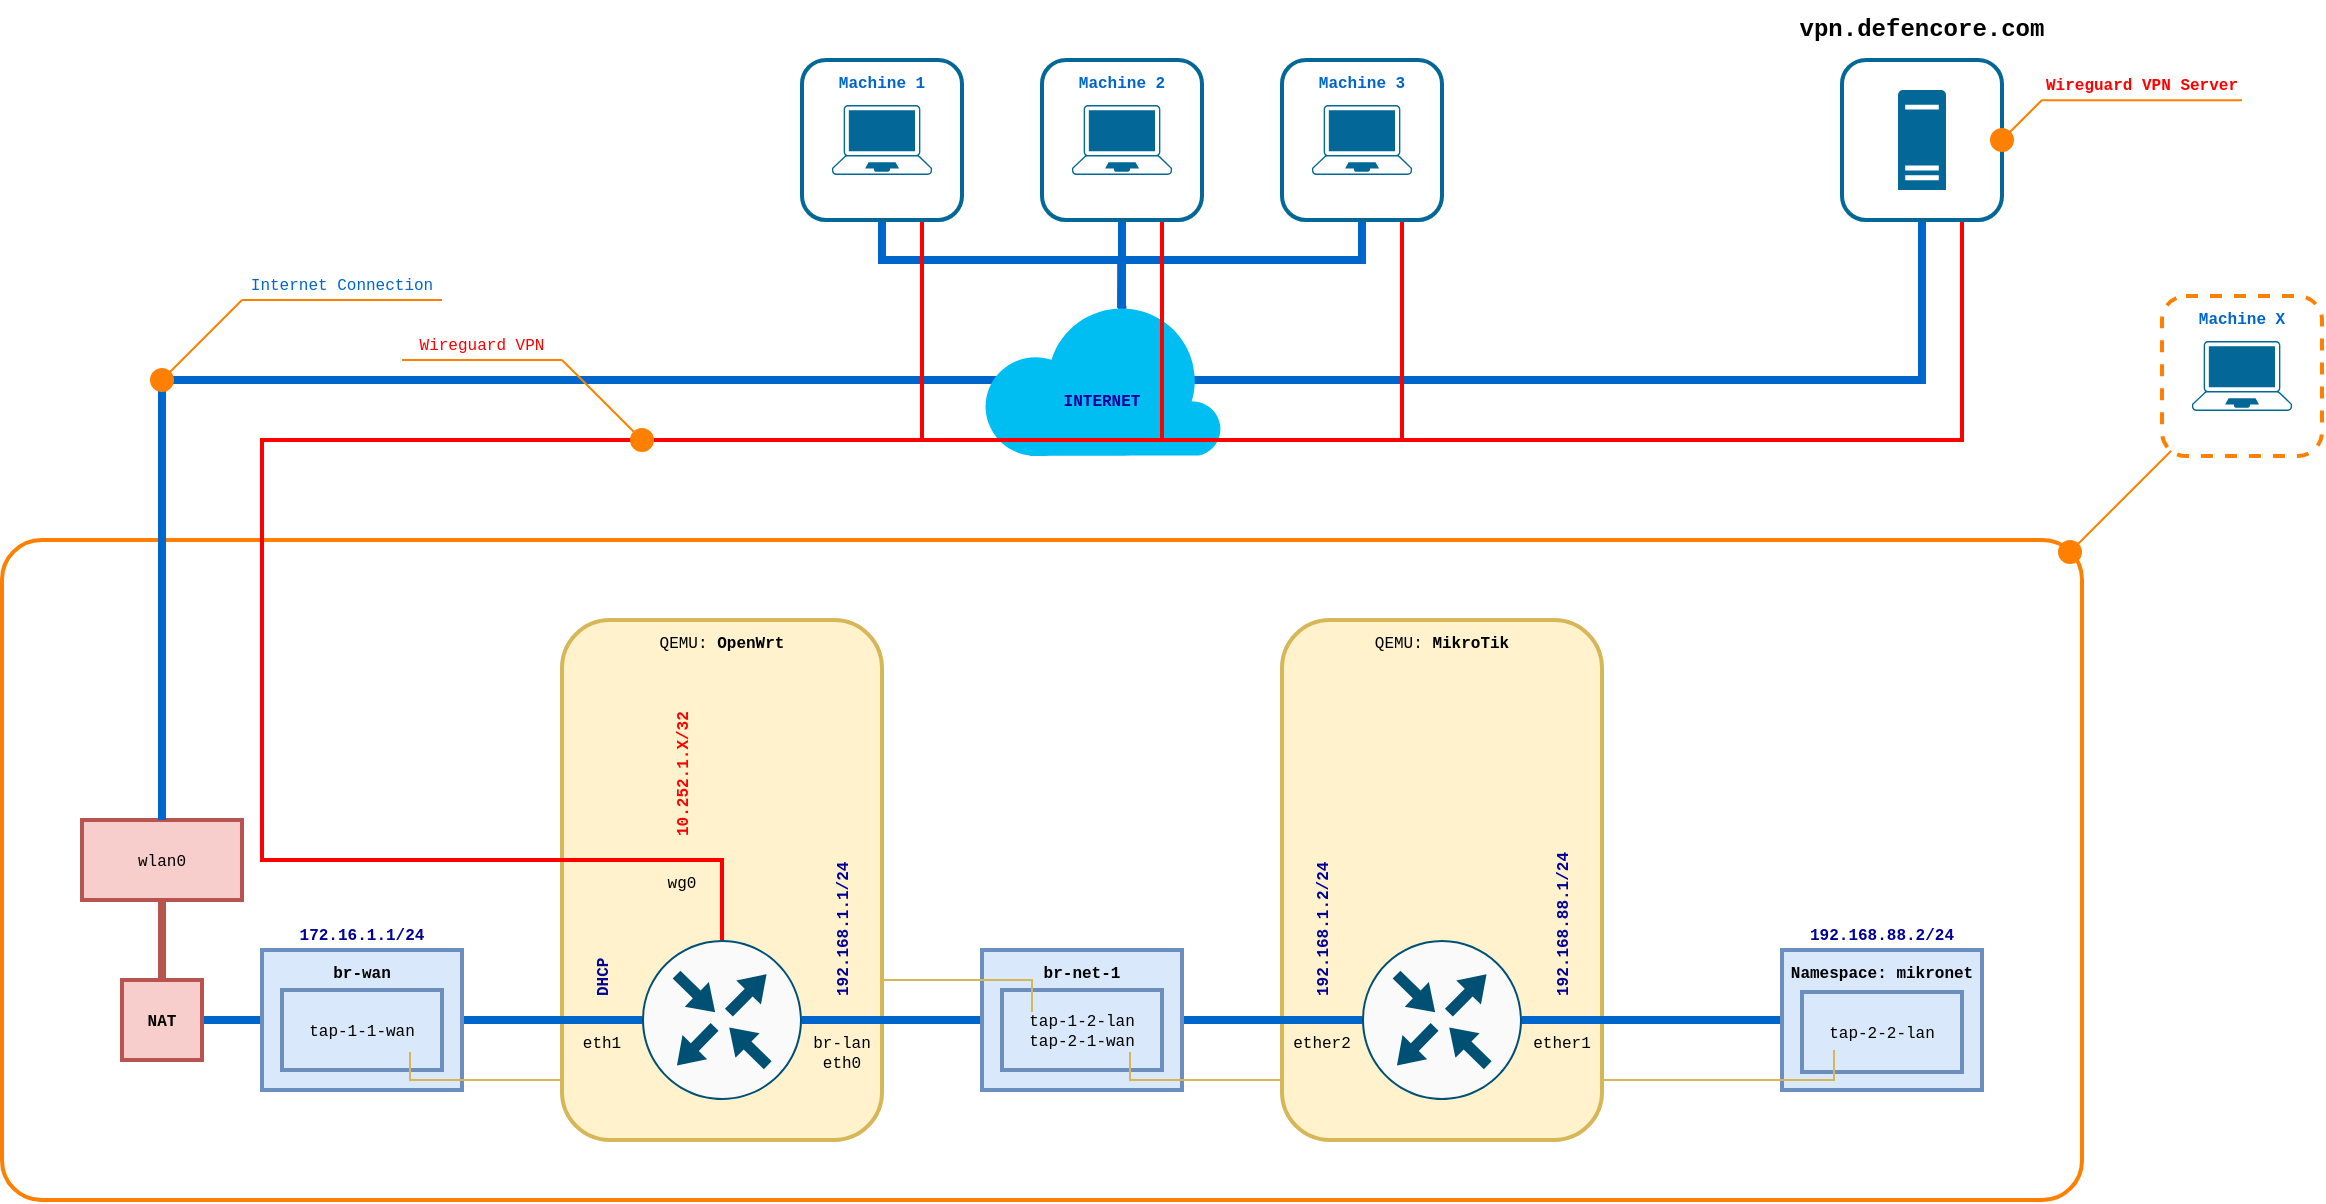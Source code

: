 <mxfile version="19.0.3" type="device"><diagram id="gzLbv_eo9WPwIvIgTyUy" name="lab_qemu_routers_main"><mxGraphModel dx="2684" dy="1980" grid="1" gridSize="10" guides="1" tooltips="1" connect="1" arrows="1" fold="1" page="1" pageScale="1" pageWidth="2339" pageHeight="3300" math="0" shadow="0"><root><mxCell id="0"/><mxCell id="1" parent="0"/><mxCell id="Hs4yPTFis_OiAqk7h5k_-1" style="rounded=0;orthogonalLoop=1;jettySize=auto;html=1;fontFamily=Courier New;fontSize=8;fontColor=#FF0000;endArrow=none;endFill=0;strokeColor=#FF8000;strokeWidth=1;" edge="1" parent="1"><mxGeometry relative="1" as="geometry"><mxPoint x="1794" y="806" as="sourcePoint"/><mxPoint x="1874" y="726" as="targetPoint"/></mxGeometry></mxCell><mxCell id="Hs4yPTFis_OiAqk7h5k_-2" value="" style="rounded=1;whiteSpace=wrap;html=1;fontFamily=Courier New;fontSize=8;fontColor=#000000;strokeColor=#FF8000;strokeWidth=2;fillColor=none;arcSize=6;" vertex="1" parent="1"><mxGeometry x="760" y="800" width="1040" height="330" as="geometry"/></mxCell><mxCell id="Hs4yPTFis_OiAqk7h5k_-3" style="edgeStyle=orthogonalEdgeStyle;rounded=0;orthogonalLoop=1;jettySize=auto;html=1;exitX=0.5;exitY=0;exitDx=0;exitDy=0;fontFamily=Courier New;fontSize=8;fontColor=#000099;endArrow=none;endFill=0;strokeColor=#0066CC;strokeWidth=4;entryX=0.5;entryY=1;entryDx=0;entryDy=0;startArrow=none;" edge="1" parent="1" source="Hs4yPTFis_OiAqk7h5k_-62" target="Hs4yPTFis_OiAqk7h5k_-47"><mxGeometry relative="1" as="geometry"><Array as="points"><mxPoint x="840" y="720"/><mxPoint x="1720" y="720"/></Array></mxGeometry></mxCell><mxCell id="Hs4yPTFis_OiAqk7h5k_-4" style="edgeStyle=orthogonalEdgeStyle;rounded=0;orthogonalLoop=1;jettySize=auto;html=1;exitX=0.5;exitY=1;exitDx=0;exitDy=0;entryX=0.585;entryY=0.035;entryDx=0;entryDy=0;entryPerimeter=0;fontFamily=Courier New;fontSize=8;fontColor=#000099;endArrow=none;endFill=0;strokeColor=#0066CC;strokeWidth=4;" edge="1" parent="1" source="Hs4yPTFis_OiAqk7h5k_-13" target="Hs4yPTFis_OiAqk7h5k_-7"><mxGeometry relative="1" as="geometry"><Array as="points"><mxPoint x="1200" y="660"/><mxPoint x="1320" y="660"/><mxPoint x="1320" y="707"/></Array></mxGeometry></mxCell><mxCell id="Hs4yPTFis_OiAqk7h5k_-5" style="edgeStyle=orthogonalEdgeStyle;rounded=0;orthogonalLoop=1;jettySize=auto;html=1;exitX=0.5;exitY=1;exitDx=0;exitDy=0;entryX=0.58;entryY=0.05;entryDx=0;entryDy=0;entryPerimeter=0;fontFamily=Courier New;fontSize=8;fontColor=#000099;endArrow=none;endFill=0;strokeColor=#0066CC;strokeWidth=4;" edge="1" parent="1" source="Hs4yPTFis_OiAqk7h5k_-42" target="Hs4yPTFis_OiAqk7h5k_-7"><mxGeometry relative="1" as="geometry"/></mxCell><mxCell id="Hs4yPTFis_OiAqk7h5k_-6" style="edgeStyle=orthogonalEdgeStyle;rounded=0;orthogonalLoop=1;jettySize=auto;html=1;exitX=0.5;exitY=1;exitDx=0;exitDy=0;entryX=0.58;entryY=0.05;entryDx=0;entryDy=0;entryPerimeter=0;fontFamily=Courier New;fontSize=8;fontColor=#000099;endArrow=none;endFill=0;strokeColor=#0066CC;strokeWidth=4;" edge="1" parent="1" source="Hs4yPTFis_OiAqk7h5k_-44" target="Hs4yPTFis_OiAqk7h5k_-7"><mxGeometry relative="1" as="geometry"><Array as="points"><mxPoint x="1440" y="660"/><mxPoint x="1320" y="660"/></Array></mxGeometry></mxCell><mxCell id="Hs4yPTFis_OiAqk7h5k_-7" value="" style="verticalLabelPosition=bottom;html=1;verticalAlign=top;align=center;strokeColor=none;fillColor=#00BEF2;shape=mxgraph.azure.cloud;fontFamily=Courier New;fontSize=8;" vertex="1" parent="1"><mxGeometry x="1250" y="680" width="120" height="78" as="geometry"/></mxCell><mxCell id="Hs4yPTFis_OiAqk7h5k_-8" style="edgeStyle=orthogonalEdgeStyle;rounded=0;orthogonalLoop=1;jettySize=auto;html=1;exitX=0.75;exitY=1;exitDx=0;exitDy=0;entryX=0.75;entryY=1;entryDx=0;entryDy=0;fontFamily=Courier New;fontSize=8;fontColor=#000099;endArrow=none;endFill=0;strokeColor=#FF0000;strokeWidth=2;" edge="1" parent="1" source="Hs4yPTFis_OiAqk7h5k_-42" target="Hs4yPTFis_OiAqk7h5k_-47"><mxGeometry relative="1" as="geometry"><Array as="points"><mxPoint x="1340" y="750"/><mxPoint x="1740" y="750"/></Array></mxGeometry></mxCell><mxCell id="Hs4yPTFis_OiAqk7h5k_-9" style="edgeStyle=orthogonalEdgeStyle;rounded=0;orthogonalLoop=1;jettySize=auto;html=1;exitX=0.75;exitY=1;exitDx=0;exitDy=0;entryX=0.75;entryY=1;entryDx=0;entryDy=0;fontFamily=Courier New;fontSize=8;fontColor=#000099;endArrow=none;endFill=0;strokeColor=#FF0000;strokeWidth=2;" edge="1" parent="1" source="Hs4yPTFis_OiAqk7h5k_-44" target="Hs4yPTFis_OiAqk7h5k_-47"><mxGeometry relative="1" as="geometry"><Array as="points"><mxPoint x="1460" y="750"/><mxPoint x="1740" y="750"/></Array></mxGeometry></mxCell><mxCell id="Hs4yPTFis_OiAqk7h5k_-10" style="edgeStyle=orthogonalEdgeStyle;rounded=0;orthogonalLoop=1;jettySize=auto;html=1;exitX=0.75;exitY=1;exitDx=0;exitDy=0;fontFamily=Courier New;fontSize=8;fontColor=#000099;endArrow=none;endFill=0;strokeColor=#FF0000;strokeWidth=2;entryX=0.75;entryY=1;entryDx=0;entryDy=0;" edge="1" parent="1" source="Hs4yPTFis_OiAqk7h5k_-13" target="Hs4yPTFis_OiAqk7h5k_-47"><mxGeometry relative="1" as="geometry"><mxPoint x="1680" y="700" as="targetPoint"/><Array as="points"><mxPoint x="1220" y="750"/><mxPoint x="1740" y="750"/></Array></mxGeometry></mxCell><mxCell id="Hs4yPTFis_OiAqk7h5k_-11" value="QEMU: &lt;b&gt;OpenWrt&lt;/b&gt;" style="rounded=1;whiteSpace=wrap;html=1;fontFamily=Courier New;fontSize=8;strokeColor=#d6b656;strokeWidth=2;fillColor=#fff2cc;verticalAlign=top;" vertex="1" parent="1"><mxGeometry x="1040" y="840" width="160" height="260" as="geometry"/></mxCell><mxCell id="Hs4yPTFis_OiAqk7h5k_-12" value="QEMU: &lt;b&gt;MikroTik&lt;/b&gt;" style="rounded=1;whiteSpace=wrap;html=1;fontFamily=Courier New;fontSize=8;strokeColor=#d6b656;strokeWidth=2;fillColor=#fff2cc;verticalAlign=top;" vertex="1" parent="1"><mxGeometry x="1400" y="840" width="160" height="260" as="geometry"/></mxCell><mxCell id="Hs4yPTFis_OiAqk7h5k_-13" value="" style="rounded=1;whiteSpace=wrap;html=1;strokeColor=#036897;strokeWidth=2;" vertex="1" parent="1"><mxGeometry x="1160" y="560" width="80" height="80" as="geometry"/></mxCell><mxCell id="Hs4yPTFis_OiAqk7h5k_-14" value="" style="points=[[0.13,0.02,0],[0.5,0,0],[0.87,0.02,0],[0.885,0.4,0],[0.985,0.985,0],[0.5,1,0],[0.015,0.985,0],[0.115,0.4,0]];verticalLabelPosition=bottom;sketch=0;html=1;verticalAlign=top;aspect=fixed;align=center;pointerEvents=1;shape=mxgraph.cisco19.laptop;fillColor=#036897;strokeColor=none;" vertex="1" parent="1"><mxGeometry x="1175" y="582.5" width="50" height="35" as="geometry"/></mxCell><mxCell id="Hs4yPTFis_OiAqk7h5k_-15" value="vpn.defencore.com" style="text;html=1;strokeColor=none;fillColor=none;align=center;verticalAlign=middle;whiteSpace=wrap;rounded=0;fontFamily=Courier New;fontStyle=1" vertex="1" parent="1"><mxGeometry x="1640" y="530" width="160" height="30" as="geometry"/></mxCell><mxCell id="Hs4yPTFis_OiAqk7h5k_-16" style="edgeStyle=orthogonalEdgeStyle;rounded=0;orthogonalLoop=1;jettySize=auto;html=1;exitX=1;exitY=0.5;exitDx=0;exitDy=0;exitPerimeter=0;fontFamily=Courier New;endArrow=none;endFill=0;strokeWidth=4;strokeColor=#0066CC;" edge="1" parent="1" source="Hs4yPTFis_OiAqk7h5k_-18" target="Hs4yPTFis_OiAqk7h5k_-20"><mxGeometry relative="1" as="geometry"/></mxCell><mxCell id="Hs4yPTFis_OiAqk7h5k_-17" style="edgeStyle=orthogonalEdgeStyle;rounded=0;orthogonalLoop=1;jettySize=auto;html=1;exitX=0.5;exitY=0;exitDx=0;exitDy=0;exitPerimeter=0;entryX=0.75;entryY=1;entryDx=0;entryDy=0;fontFamily=Courier New;fontSize=8;fontColor=#000099;endArrow=none;endFill=0;strokeColor=#FF0000;strokeWidth=2;" edge="1" parent="1" source="Hs4yPTFis_OiAqk7h5k_-18" target="Hs4yPTFis_OiAqk7h5k_-47"><mxGeometry relative="1" as="geometry"><Array as="points"><mxPoint x="1120" y="960"/><mxPoint x="890" y="960"/><mxPoint x="890" y="750"/><mxPoint x="1740" y="750"/></Array></mxGeometry></mxCell><mxCell id="Hs4yPTFis_OiAqk7h5k_-18" value="" style="sketch=0;points=[[0.5,0,0],[1,0.5,0],[0.5,1,0],[0,0.5,0],[0.145,0.145,0],[0.856,0.145,0],[0.855,0.856,0],[0.145,0.855,0]];verticalLabelPosition=bottom;html=1;verticalAlign=top;aspect=fixed;align=center;pointerEvents=1;shape=mxgraph.cisco19.rect;prIcon=router;fillColor=#FAFAFA;strokeColor=#005073;" vertex="1" parent="1"><mxGeometry x="1080" y="1000" width="80" height="80" as="geometry"/></mxCell><mxCell id="Hs4yPTFis_OiAqk7h5k_-19" style="edgeStyle=orthogonalEdgeStyle;rounded=0;orthogonalLoop=1;jettySize=auto;html=1;exitX=1;exitY=0.5;exitDx=0;exitDy=0;exitPerimeter=0;fontFamily=Courier New;fontSize=8;endArrow=none;endFill=0;strokeWidth=4;strokeColor=#0066CC;entryX=0;entryY=0.5;entryDx=0;entryDy=0;" edge="1" parent="1" source="Hs4yPTFis_OiAqk7h5k_-20" target="Hs4yPTFis_OiAqk7h5k_-24"><mxGeometry relative="1" as="geometry"><mxPoint x="1600" y="1039.952" as="targetPoint"/></mxGeometry></mxCell><mxCell id="Hs4yPTFis_OiAqk7h5k_-20" value="" style="sketch=0;points=[[0.5,0,0],[1,0.5,0],[0.5,1,0],[0,0.5,0],[0.145,0.145,0],[0.856,0.145,0],[0.855,0.856,0],[0.145,0.855,0]];verticalLabelPosition=bottom;html=1;verticalAlign=top;aspect=fixed;align=center;pointerEvents=1;shape=mxgraph.cisco19.rect;prIcon=router;fillColor=#FAFAFA;strokeColor=#005073;" vertex="1" parent="1"><mxGeometry x="1440" y="1000" width="80" height="80" as="geometry"/></mxCell><mxCell id="Hs4yPTFis_OiAqk7h5k_-21" value="192.168.1.1/24" style="text;html=1;strokeColor=none;fillColor=none;align=left;verticalAlign=middle;whiteSpace=wrap;rounded=0;fontFamily=Courier New;fontSize=8;rotation=-90;spacingLeft=10;fontColor=#000099;fontStyle=1" vertex="1" parent="1"><mxGeometry x="1140" y="980" width="80" height="40" as="geometry"/></mxCell><mxCell id="Hs4yPTFis_OiAqk7h5k_-22" value="192.168.1.2/24" style="text;html=1;strokeColor=none;fillColor=none;align=left;verticalAlign=middle;whiteSpace=wrap;rounded=0;fontFamily=Courier New;fontSize=8;rotation=-90;spacingLeft=10;fontColor=#000099;fontStyle=1" vertex="1" parent="1"><mxGeometry x="1380" y="980" width="80" height="40" as="geometry"/></mxCell><mxCell id="Hs4yPTFis_OiAqk7h5k_-23" value="192.168.88.1/24" style="text;html=1;strokeColor=none;fillColor=none;align=left;verticalAlign=middle;whiteSpace=wrap;rounded=0;fontFamily=Courier New;fontSize=8;rotation=-90;spacingLeft=10;fontColor=#000099;fontStyle=1" vertex="1" parent="1"><mxGeometry x="1500" y="980" width="80" height="40" as="geometry"/></mxCell><mxCell id="Hs4yPTFis_OiAqk7h5k_-24" value="Namespace: mikronet" style="rounded=0;whiteSpace=wrap;html=1;fontFamily=Courier New;fontSize=8;strokeColor=#6c8ebf;strokeWidth=2;fillColor=#dae8fc;verticalAlign=top;fontStyle=1" vertex="1" parent="1"><mxGeometry x="1650" y="1005" width="100" height="70" as="geometry"/></mxCell><mxCell id="Hs4yPTFis_OiAqk7h5k_-25" value="ether1" style="text;html=1;strokeColor=none;fillColor=none;align=center;verticalAlign=top;whiteSpace=wrap;rounded=0;fontFamily=Courier New;fontSize=8;" vertex="1" parent="1"><mxGeometry x="1520" y="1040" width="40" height="40" as="geometry"/></mxCell><mxCell id="Hs4yPTFis_OiAqk7h5k_-26" value="ether2" style="text;html=1;strokeColor=none;fillColor=none;align=center;verticalAlign=top;whiteSpace=wrap;rounded=0;fontFamily=Courier New;fontSize=8;" vertex="1" parent="1"><mxGeometry x="1400" y="1040" width="40" height="40" as="geometry"/></mxCell><mxCell id="Hs4yPTFis_OiAqk7h5k_-27" value="eth1" style="text;html=1;strokeColor=none;fillColor=none;align=center;verticalAlign=top;whiteSpace=wrap;rounded=0;fontFamily=Courier New;fontSize=8;" vertex="1" parent="1"><mxGeometry x="1040" y="1040" width="40" height="40" as="geometry"/></mxCell><mxCell id="Hs4yPTFis_OiAqk7h5k_-28" value="br-lan&lt;br&gt;eth0" style="text;html=1;strokeColor=none;fillColor=none;align=center;verticalAlign=top;whiteSpace=wrap;rounded=0;fontFamily=Courier New;fontSize=8;" vertex="1" parent="1"><mxGeometry x="1160" y="1040" width="40" height="40" as="geometry"/></mxCell><mxCell id="Hs4yPTFis_OiAqk7h5k_-29" style="edgeStyle=orthogonalEdgeStyle;rounded=0;orthogonalLoop=1;jettySize=auto;html=1;exitX=0;exitY=1;exitDx=0;exitDy=0;entryX=1;entryY=0.5;entryDx=0;entryDy=0;fontFamily=Courier New;fontSize=8;fontColor=#000099;endArrow=none;endFill=0;strokeColor=#0066CC;strokeWidth=4;" edge="1" parent="1" source="Hs4yPTFis_OiAqk7h5k_-30" target="Hs4yPTFis_OiAqk7h5k_-35"><mxGeometry relative="1" as="geometry"><Array as="points"><mxPoint x="1050" y="1040"/><mxPoint x="1050" y="1040"/></Array></mxGeometry></mxCell><mxCell id="Hs4yPTFis_OiAqk7h5k_-30" value="DHCP" style="text;html=1;strokeColor=none;fillColor=none;align=left;verticalAlign=middle;whiteSpace=wrap;rounded=0;fontFamily=Courier New;fontSize=8;rotation=-90;spacingLeft=10;fontColor=#000099;fontStyle=1" vertex="1" parent="1"><mxGeometry x="1020" y="980" width="80" height="40" as="geometry"/></mxCell><mxCell id="Hs4yPTFis_OiAqk7h5k_-31" value="br-net-1" style="rounded=0;whiteSpace=wrap;html=1;fontFamily=Courier New;fontSize=8;strokeColor=#6c8ebf;strokeWidth=2;fillColor=#dae8fc;verticalAlign=top;fontStyle=1" vertex="1" parent="1"><mxGeometry x="1250" y="1005" width="100" height="70" as="geometry"/></mxCell><mxCell id="Hs4yPTFis_OiAqk7h5k_-32" value="tap-1-2-lan&lt;br&gt;tap-2-1-wan" style="rounded=0;whiteSpace=wrap;html=1;fontFamily=Courier New;fontSize=8;strokeColor=#6c8ebf;strokeWidth=2;fillColor=#dae8fc;" vertex="1" parent="1"><mxGeometry x="1260" y="1025" width="80" height="40" as="geometry"/></mxCell><mxCell id="Hs4yPTFis_OiAqk7h5k_-33" value="tap-2-2-lan" style="rounded=0;whiteSpace=wrap;html=1;fontFamily=Courier New;fontSize=8;strokeColor=#6c8ebf;strokeWidth=2;fillColor=#dae8fc;" vertex="1" parent="1"><mxGeometry x="1660" y="1026" width="80" height="40" as="geometry"/></mxCell><mxCell id="Hs4yPTFis_OiAqk7h5k_-34" style="edgeStyle=orthogonalEdgeStyle;rounded=0;orthogonalLoop=1;jettySize=auto;html=1;exitX=0;exitY=0.5;exitDx=0;exitDy=0;entryX=1;entryY=0.5;entryDx=0;entryDy=0;fontFamily=Courier New;fontSize=8;fontColor=#000099;endArrow=none;endFill=0;strokeColor=#0066CC;strokeWidth=4;" edge="1" parent="1" source="Hs4yPTFis_OiAqk7h5k_-35" target="Hs4yPTFis_OiAqk7h5k_-41"><mxGeometry relative="1" as="geometry"/></mxCell><mxCell id="Hs4yPTFis_OiAqk7h5k_-35" value="br-wan" style="rounded=0;whiteSpace=wrap;html=1;fontFamily=Courier New;fontSize=8;strokeColor=#6c8ebf;strokeWidth=2;fillColor=#dae8fc;verticalAlign=top;fontStyle=1" vertex="1" parent="1"><mxGeometry x="890" y="1005" width="100" height="70" as="geometry"/></mxCell><mxCell id="Hs4yPTFis_OiAqk7h5k_-36" value="tap-1-1-wan" style="rounded=0;whiteSpace=wrap;html=1;fontFamily=Courier New;fontSize=8;strokeColor=#6c8ebf;strokeWidth=2;fillColor=#dae8fc;" vertex="1" parent="1"><mxGeometry x="900" y="1025" width="80" height="40" as="geometry"/></mxCell><mxCell id="Hs4yPTFis_OiAqk7h5k_-37" value="172.16.1.1/24" style="text;html=1;strokeColor=none;fillColor=none;align=center;verticalAlign=bottom;whiteSpace=wrap;rounded=0;fontFamily=Courier New;fontSize=8;rotation=0;spacingLeft=0;fontColor=#000099;fontStyle=1" vertex="1" parent="1"><mxGeometry x="890" y="980" width="100" height="25" as="geometry"/></mxCell><mxCell id="Hs4yPTFis_OiAqk7h5k_-38" value="192.168.88.2/24" style="text;html=1;strokeColor=none;fillColor=none;align=center;verticalAlign=bottom;whiteSpace=wrap;rounded=0;fontFamily=Courier New;fontSize=8;rotation=0;spacingLeft=0;fontColor=#000099;fontStyle=1" vertex="1" parent="1"><mxGeometry x="1640" y="980" width="120" height="25" as="geometry"/></mxCell><mxCell id="Hs4yPTFis_OiAqk7h5k_-39" value="wlan0" style="rounded=0;whiteSpace=wrap;html=1;fontFamily=Courier New;fontSize=8;strokeColor=#b85450;strokeWidth=2;fillColor=#f8cecc;" vertex="1" parent="1"><mxGeometry x="800" y="940" width="80" height="40" as="geometry"/></mxCell><mxCell id="Hs4yPTFis_OiAqk7h5k_-40" style="edgeStyle=orthogonalEdgeStyle;rounded=0;orthogonalLoop=1;jettySize=auto;html=1;exitX=0.5;exitY=0;exitDx=0;exitDy=0;entryX=0.5;entryY=1;entryDx=0;entryDy=0;fontFamily=Courier New;fontSize=8;fontColor=#000099;endArrow=none;endFill=0;strokeColor=#b85450;strokeWidth=4;fillColor=#f8cecc;" edge="1" parent="1" source="Hs4yPTFis_OiAqk7h5k_-41" target="Hs4yPTFis_OiAqk7h5k_-39"><mxGeometry relative="1" as="geometry"/></mxCell><mxCell id="Hs4yPTFis_OiAqk7h5k_-41" value="NAT" style="whiteSpace=wrap;html=1;aspect=fixed;fontFamily=Courier New;fontSize=8;strokeColor=#b85450;strokeWidth=2;fillColor=#f8cecc;fontStyle=1" vertex="1" parent="1"><mxGeometry x="820" y="1020" width="40" height="40" as="geometry"/></mxCell><mxCell id="Hs4yPTFis_OiAqk7h5k_-42" value="" style="rounded=1;whiteSpace=wrap;html=1;strokeColor=#036897;strokeWidth=2;" vertex="1" parent="1"><mxGeometry x="1280" y="560" width="80" height="80" as="geometry"/></mxCell><mxCell id="Hs4yPTFis_OiAqk7h5k_-43" value="" style="points=[[0.13,0.02,0],[0.5,0,0],[0.87,0.02,0],[0.885,0.4,0],[0.985,0.985,0],[0.5,1,0],[0.015,0.985,0],[0.115,0.4,0]];verticalLabelPosition=bottom;sketch=0;html=1;verticalAlign=top;aspect=fixed;align=center;pointerEvents=1;shape=mxgraph.cisco19.laptop;fillColor=#036897;strokeColor=none;" vertex="1" parent="1"><mxGeometry x="1295" y="582.5" width="50" height="35" as="geometry"/></mxCell><mxCell id="Hs4yPTFis_OiAqk7h5k_-44" value="" style="rounded=1;whiteSpace=wrap;html=1;strokeColor=#036897;strokeWidth=2;" vertex="1" parent="1"><mxGeometry x="1400" y="560" width="80" height="80" as="geometry"/></mxCell><mxCell id="Hs4yPTFis_OiAqk7h5k_-45" value="" style="points=[[0.13,0.02,0],[0.5,0,0],[0.87,0.02,0],[0.885,0.4,0],[0.985,0.985,0],[0.5,1,0],[0.015,0.985,0],[0.115,0.4,0]];verticalLabelPosition=bottom;sketch=0;html=1;verticalAlign=top;aspect=fixed;align=center;pointerEvents=1;shape=mxgraph.cisco19.laptop;fillColor=#036897;strokeColor=none;" vertex="1" parent="1"><mxGeometry x="1415" y="582.5" width="50" height="35" as="geometry"/></mxCell><mxCell id="Hs4yPTFis_OiAqk7h5k_-46" value="INTERNET" style="text;html=1;strokeColor=none;fillColor=none;align=center;verticalAlign=middle;whiteSpace=wrap;rounded=0;dashed=1;fontFamily=Courier New;fontSize=8;fontColor=#000099;fontStyle=1" vertex="1" parent="1"><mxGeometry x="1280" y="715" width="60" height="30" as="geometry"/></mxCell><mxCell id="Hs4yPTFis_OiAqk7h5k_-47" value="" style="rounded=1;whiteSpace=wrap;html=1;strokeColor=#036897;strokeWidth=2;" vertex="1" parent="1"><mxGeometry x="1680" y="560" width="80" height="80" as="geometry"/></mxCell><mxCell id="Hs4yPTFis_OiAqk7h5k_-48" value="" style="sketch=0;aspect=fixed;pointerEvents=1;shadow=0;dashed=0;html=1;strokeColor=none;labelPosition=center;verticalLabelPosition=bottom;verticalAlign=top;align=center;fillColor=#036897;shape=mxgraph.mscae.enterprise.server_generic" vertex="1" parent="1"><mxGeometry x="1708" y="575" width="24" height="50" as="geometry"/></mxCell><mxCell id="Hs4yPTFis_OiAqk7h5k_-49" value="" style="endArrow=none;html=1;rounded=0;fontFamily=Courier New;fontSize=8;fontColor=#000099;strokeColor=#FF8000;strokeWidth=1;" edge="1" parent="1"><mxGeometry width="50" height="50" relative="1" as="geometry"><mxPoint x="840" y="720" as="sourcePoint"/><mxPoint x="880" y="680" as="targetPoint"/></mxGeometry></mxCell><mxCell id="Hs4yPTFis_OiAqk7h5k_-50" value="" style="endArrow=none;html=1;rounded=0;fontFamily=Courier New;fontSize=8;fontColor=#000099;strokeColor=#FF8000;strokeWidth=1;" edge="1" parent="1"><mxGeometry width="50" height="50" relative="1" as="geometry"><mxPoint x="880" y="680" as="sourcePoint"/><mxPoint x="980" y="680" as="targetPoint"/></mxGeometry></mxCell><mxCell id="Hs4yPTFis_OiAqk7h5k_-51" value="Internet Connection" style="text;html=1;strokeColor=none;fillColor=none;align=center;verticalAlign=bottom;whiteSpace=wrap;rounded=0;fontFamily=Courier New;fontSize=8;fontColor=#0066CC;" vertex="1" parent="1"><mxGeometry x="880" y="650" width="100" height="30" as="geometry"/></mxCell><mxCell id="Hs4yPTFis_OiAqk7h5k_-52" value="10.252.1.X/32" style="text;html=1;strokeColor=none;fillColor=none;align=left;verticalAlign=middle;whiteSpace=wrap;rounded=0;fontFamily=Courier New;fontSize=8;rotation=-90;spacingLeft=10;fontColor=#FF0000;fontStyle=1" vertex="1" parent="1"><mxGeometry x="1060" y="900" width="80" height="40" as="geometry"/></mxCell><mxCell id="Hs4yPTFis_OiAqk7h5k_-53" value="wg0" style="text;html=1;strokeColor=none;fillColor=none;align=center;verticalAlign=top;whiteSpace=wrap;rounded=0;fontFamily=Courier New;fontSize=8;" vertex="1" parent="1"><mxGeometry x="1080" y="960" width="40" height="40" as="geometry"/></mxCell><mxCell id="Hs4yPTFis_OiAqk7h5k_-54" value="" style="rounded=1;whiteSpace=wrap;html=1;strokeColor=#FF8000;strokeWidth=2;dashed=1;" vertex="1" parent="1"><mxGeometry x="1840" y="678" width="80" height="80" as="geometry"/></mxCell><mxCell id="Hs4yPTFis_OiAqk7h5k_-55" value="" style="points=[[0.13,0.02,0],[0.5,0,0],[0.87,0.02,0],[0.885,0.4,0],[0.985,0.985,0],[0.5,1,0],[0.015,0.985,0],[0.115,0.4,0]];verticalLabelPosition=bottom;sketch=0;html=1;verticalAlign=top;aspect=fixed;align=center;pointerEvents=1;shape=mxgraph.cisco19.laptop;fillColor=#036897;strokeColor=none;" vertex="1" parent="1"><mxGeometry x="1855" y="700.5" width="50" height="35" as="geometry"/></mxCell><mxCell id="Hs4yPTFis_OiAqk7h5k_-56" value="" style="ellipse;whiteSpace=wrap;html=1;aspect=fixed;rounded=1;fontFamily=Courier New;fontSize=8;strokeColor=#FF8000;strokeWidth=2;fillColor=#FF8000;" vertex="1" parent="1"><mxGeometry x="1789" y="801" width="10" height="10" as="geometry"/></mxCell><mxCell id="Hs4yPTFis_OiAqk7h5k_-57" value="" style="endArrow=none;html=1;rounded=0;fontFamily=Courier New;fontSize=8;fontColor=#000099;strokeColor=#FF8000;strokeWidth=1;" edge="1" parent="1"><mxGeometry width="50" height="50" relative="1" as="geometry"><mxPoint x="1040" y="710" as="sourcePoint"/><mxPoint x="1080" y="750" as="targetPoint"/></mxGeometry></mxCell><mxCell id="Hs4yPTFis_OiAqk7h5k_-58" value="" style="ellipse;whiteSpace=wrap;html=1;aspect=fixed;rounded=1;fontFamily=Courier New;fontSize=8;strokeColor=#FF8000;strokeWidth=2;fillColor=#FF8000;" vertex="1" parent="1"><mxGeometry x="1075" y="745" width="10" height="10" as="geometry"/></mxCell><mxCell id="Hs4yPTFis_OiAqk7h5k_-59" value="" style="endArrow=none;html=1;rounded=0;fontFamily=Courier New;fontSize=8;fontColor=#000099;strokeColor=#FF8000;strokeWidth=1;" edge="1" parent="1"><mxGeometry width="50" height="50" relative="1" as="geometry"><mxPoint x="960" y="710" as="sourcePoint"/><mxPoint x="1040" y="710" as="targetPoint"/></mxGeometry></mxCell><mxCell id="Hs4yPTFis_OiAqk7h5k_-60" value="Wireguard VPN" style="text;html=1;strokeColor=none;fillColor=none;align=center;verticalAlign=bottom;whiteSpace=wrap;rounded=0;fontFamily=Courier New;fontSize=8;fontColor=#FF0000;" vertex="1" parent="1"><mxGeometry x="960" y="680" width="80" height="30" as="geometry"/></mxCell><mxCell id="Hs4yPTFis_OiAqk7h5k_-61" value="" style="edgeStyle=orthogonalEdgeStyle;rounded=0;orthogonalLoop=1;jettySize=auto;html=1;exitX=0.5;exitY=0;exitDx=0;exitDy=0;fontFamily=Courier New;fontSize=8;fontColor=#000099;endArrow=none;endFill=0;strokeColor=#0066CC;strokeWidth=4;entryX=0.5;entryY=1;entryDx=0;entryDy=0;" edge="1" parent="1" source="Hs4yPTFis_OiAqk7h5k_-39" target="Hs4yPTFis_OiAqk7h5k_-62"><mxGeometry relative="1" as="geometry"><mxPoint x="840" y="920" as="sourcePoint"/><mxPoint x="1720" y="640" as="targetPoint"/><Array as="points"/></mxGeometry></mxCell><mxCell id="Hs4yPTFis_OiAqk7h5k_-62" value="" style="ellipse;whiteSpace=wrap;html=1;aspect=fixed;rounded=1;fontFamily=Courier New;fontSize=8;strokeColor=#FF8000;strokeWidth=2;fillColor=#FF8000;" vertex="1" parent="1"><mxGeometry x="835" y="715" width="10" height="10" as="geometry"/></mxCell><mxCell id="Hs4yPTFis_OiAqk7h5k_-63" value="Wireguard VPN Server" style="text;html=1;strokeColor=none;fillColor=none;align=center;verticalAlign=bottom;whiteSpace=wrap;rounded=0;fontFamily=Courier New;fontSize=8;fontColor=#FF0000;fontStyle=1" vertex="1" parent="1"><mxGeometry x="1780" y="560" width="100" height="20" as="geometry"/></mxCell><mxCell id="Hs4yPTFis_OiAqk7h5k_-64" value="Machine 1" style="text;html=1;strokeColor=none;fillColor=none;align=center;verticalAlign=top;whiteSpace=wrap;rounded=0;fontFamily=Courier New;fontSize=8;fontColor=#0066CC;fontStyle=1" vertex="1" parent="1"><mxGeometry x="1160" y="560" width="80" height="30" as="geometry"/></mxCell><mxCell id="Hs4yPTFis_OiAqk7h5k_-65" value="Machine 2" style="text;html=1;strokeColor=none;fillColor=none;align=center;verticalAlign=top;whiteSpace=wrap;rounded=0;fontFamily=Courier New;fontSize=8;fontColor=#0066CC;fontStyle=1" vertex="1" parent="1"><mxGeometry x="1280" y="560" width="80" height="30" as="geometry"/></mxCell><mxCell id="Hs4yPTFis_OiAqk7h5k_-66" value="Machine 3" style="text;html=1;strokeColor=none;fillColor=none;align=center;verticalAlign=top;whiteSpace=wrap;rounded=0;fontFamily=Courier New;fontSize=8;fontColor=#0066CC;fontStyle=1" vertex="1" parent="1"><mxGeometry x="1400" y="560" width="80" height="30" as="geometry"/></mxCell><mxCell id="Hs4yPTFis_OiAqk7h5k_-67" value="Machine X" style="text;html=1;strokeColor=none;fillColor=none;align=center;verticalAlign=top;whiteSpace=wrap;rounded=0;fontFamily=Courier New;fontSize=8;fontColor=#0066CC;fontStyle=1" vertex="1" parent="1"><mxGeometry x="1840" y="678" width="80" height="30" as="geometry"/></mxCell><mxCell id="Hs4yPTFis_OiAqk7h5k_-68" value="" style="endArrow=none;html=1;rounded=0;fontFamily=Courier New;fontSize=8;fontColor=#000099;strokeColor=#FF8000;strokeWidth=1;" edge="1" parent="1"><mxGeometry width="50" height="50" relative="1" as="geometry"><mxPoint x="1760" y="600" as="sourcePoint"/><mxPoint x="1780" y="580" as="targetPoint"/></mxGeometry></mxCell><mxCell id="Hs4yPTFis_OiAqk7h5k_-69" value="" style="endArrow=none;html=1;rounded=0;fontFamily=Courier New;fontSize=8;fontColor=#000099;strokeColor=#FF8000;strokeWidth=1;" edge="1" parent="1"><mxGeometry width="50" height="50" relative="1" as="geometry"><mxPoint x="1780" y="580.08" as="sourcePoint"/><mxPoint x="1880" y="580.08" as="targetPoint"/></mxGeometry></mxCell><mxCell id="Hs4yPTFis_OiAqk7h5k_-70" value="" style="ellipse;whiteSpace=wrap;html=1;aspect=fixed;rounded=1;fontFamily=Courier New;fontSize=8;strokeColor=#FF8000;strokeWidth=2;fillColor=#FF8000;" vertex="1" parent="1"><mxGeometry x="1755" y="595" width="10" height="10" as="geometry"/></mxCell><mxCell id="Hs4yPTFis_OiAqk7h5k_-71" value="" style="endArrow=none;html=1;rounded=0;fontFamily=Courier New;fontSize=8;fontColor=#000000;strokeColor=#d6b656;strokeWidth=1;endSize=1;entryX=0;entryY=0.75;entryDx=0;entryDy=0;fillColor=#fff2cc;endFill=0;" edge="1" parent="1" target="Hs4yPTFis_OiAqk7h5k_-26"><mxGeometry width="50" height="50" relative="1" as="geometry"><mxPoint x="1324.0" y="1056" as="sourcePoint"/><mxPoint x="1360" y="1070" as="targetPoint"/><Array as="points"><mxPoint x="1324" y="1070"/></Array></mxGeometry></mxCell><mxCell id="Hs4yPTFis_OiAqk7h5k_-72" value="" style="endArrow=none;html=1;rounded=0;fontFamily=Courier New;fontSize=8;fontColor=#000000;strokeColor=#d6b656;strokeWidth=1;endSize=1;entryX=0.25;entryY=1;entryDx=0;entryDy=0;fillColor=#fff2cc;endFill=0;" edge="1" parent="1" target="Hs4yPTFis_OiAqk7h5k_-21"><mxGeometry width="50" height="50" relative="1" as="geometry"><mxPoint x="1275" y="1036" as="sourcePoint"/><mxPoint x="1240" y="1020" as="targetPoint"/><Array as="points"><mxPoint x="1275" y="1020"/></Array></mxGeometry></mxCell><mxCell id="Hs4yPTFis_OiAqk7h5k_-73" value="" style="endArrow=none;html=1;rounded=0;fontFamily=Courier New;fontSize=8;fontColor=#000000;strokeColor=#d6b656;strokeWidth=1;endSize=1;entryX=1;entryY=0.75;entryDx=0;entryDy=0;fillColor=#fff2cc;endFill=0;" edge="1" parent="1" target="Hs4yPTFis_OiAqk7h5k_-25"><mxGeometry width="50" height="50" relative="1" as="geometry"><mxPoint x="1676" y="1055" as="sourcePoint"/><mxPoint x="1640" y="1071" as="targetPoint"/><Array as="points"><mxPoint x="1676" y="1070"/></Array></mxGeometry></mxCell><mxCell id="Hs4yPTFis_OiAqk7h5k_-74" value="" style="endArrow=none;html=1;rounded=0;fontFamily=Courier New;fontSize=8;fontColor=#000000;strokeColor=#d6b656;strokeWidth=1;endSize=1;entryX=0;entryY=0.75;entryDx=0;entryDy=0;fillColor=#fff2cc;endFill=0;" edge="1" parent="1" target="Hs4yPTFis_OiAqk7h5k_-27"><mxGeometry width="50" height="50" relative="1" as="geometry"><mxPoint x="964.0" y="1056" as="sourcePoint"/><mxPoint x="1000" y="1070" as="targetPoint"/><Array as="points"><mxPoint x="964" y="1070"/></Array></mxGeometry></mxCell></root></mxGraphModel></diagram></mxfile>
